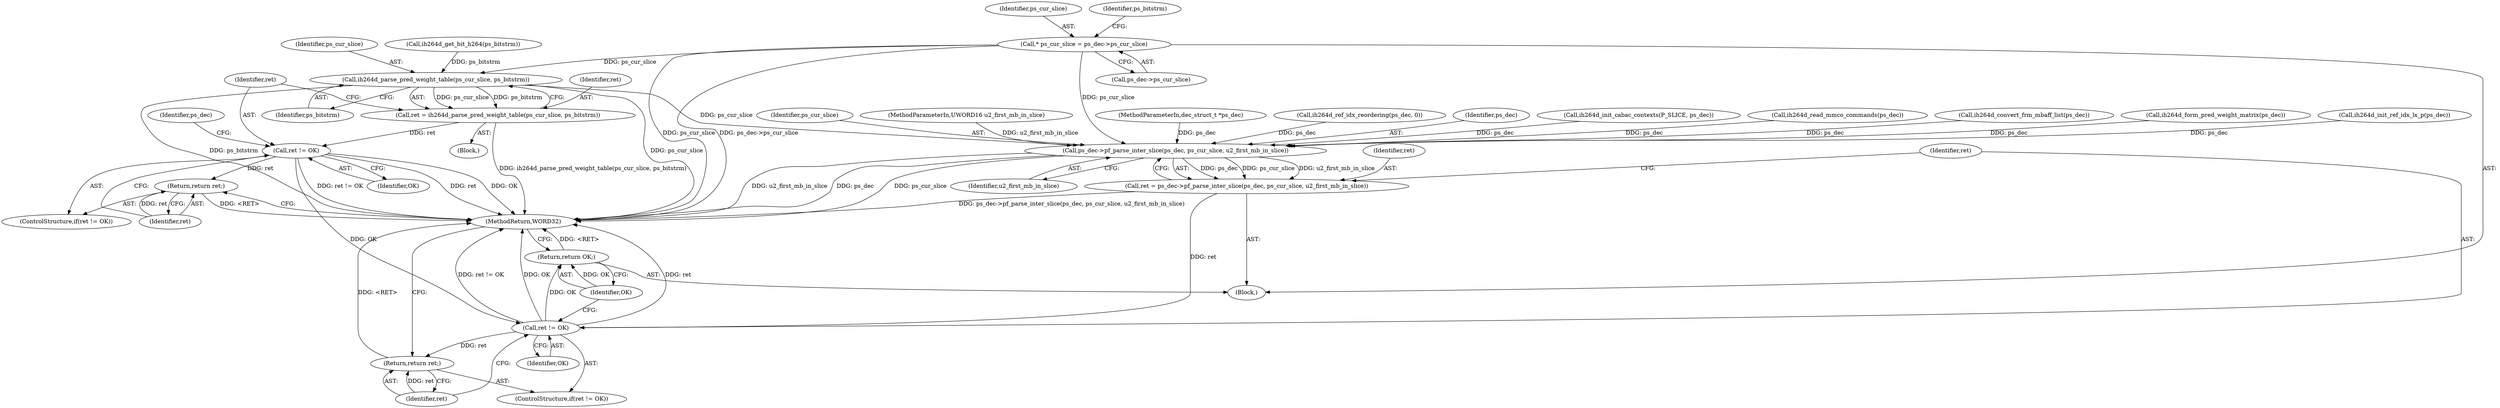 digraph "0_Android_943323f1d9d3dd5c2634deb26cbe72343ca6b3db_2@pointer" {
"1000129" [label="(Call,* ps_cur_slice = ps_dec->ps_cur_slice)"];
"1000659" [label="(Call,ih264d_parse_pred_weight_table(ps_cur_slice, ps_bitstrm))"];
"1000657" [label="(Call,ret = ih264d_parse_pred_weight_table(ps_cur_slice, ps_bitstrm))"];
"1000663" [label="(Call,ret != OK)"];
"1000666" [label="(Return,return ret;)"];
"1001029" [label="(Call,ret != OK)"];
"1001032" [label="(Return,return ret;)"];
"1001034" [label="(Return,return OK;)"];
"1001024" [label="(Call,ps_dec->pf_parse_inter_slice(ps_dec, ps_cur_slice, u2_first_mb_in_slice))"];
"1001022" [label="(Call,ret = ps_dec->pf_parse_inter_slice(ps_dec, ps_cur_slice, u2_first_mb_in_slice))"];
"1000119" [label="(MethodParameterIn,dec_struct_t *ps_dec)"];
"1000382" [label="(Call,ih264d_ref_idx_reordering(ps_dec, 0))"];
"1000129" [label="(Call,* ps_cur_slice = ps_dec->ps_cur_slice)"];
"1000667" [label="(Identifier,ret)"];
"1001025" [label="(Identifier,ps_dec)"];
"1000960" [label="(Call,ih264d_init_cabac_contexts(P_SLICE, ps_dec))"];
"1001034" [label="(Return,return OK;)"];
"1001033" [label="(Identifier,ret)"];
"1001035" [label="(Identifier,OK)"];
"1001030" [label="(Identifier,ret)"];
"1000730" [label="(Call,ih264d_read_mmco_commands(ps_dec))"];
"1000130" [label="(Identifier,ps_cur_slice)"];
"1000711" [label="(Call,ih264d_convert_frm_mbaff_list(ps_dec))"];
"1001036" [label="(MethodReturn,WORD32)"];
"1000664" [label="(Identifier,ret)"];
"1000136" [label="(Identifier,ps_bitstrm)"];
"1000668" [label="(Call,ih264d_form_pred_weight_matrix(ps_dec))"];
"1000656" [label="(Block,)"];
"1000339" [label="(Call,ih264d_init_ref_idx_lx_p(ps_dec))"];
"1000660" [label="(Identifier,ps_cur_slice)"];
"1000299" [label="(Call,ih264d_get_bit_h264(ps_bitstrm))"];
"1000669" [label="(Identifier,ps_dec)"];
"1001026" [label="(Identifier,ps_cur_slice)"];
"1000661" [label="(Identifier,ps_bitstrm)"];
"1000131" [label="(Call,ps_dec->ps_cur_slice)"];
"1000121" [label="(Block,)"];
"1001032" [label="(Return,return ret;)"];
"1001023" [label="(Identifier,ret)"];
"1001028" [label="(ControlStructure,if(ret != OK))"];
"1000658" [label="(Identifier,ret)"];
"1000666" [label="(Return,return ret;)"];
"1000657" [label="(Call,ret = ih264d_parse_pred_weight_table(ps_cur_slice, ps_bitstrm))"];
"1001027" [label="(Identifier,u2_first_mb_in_slice)"];
"1000663" [label="(Call,ret != OK)"];
"1001029" [label="(Call,ret != OK)"];
"1001031" [label="(Identifier,OK)"];
"1001024" [label="(Call,ps_dec->pf_parse_inter_slice(ps_dec, ps_cur_slice, u2_first_mb_in_slice))"];
"1000120" [label="(MethodParameterIn,UWORD16 u2_first_mb_in_slice)"];
"1000665" [label="(Identifier,OK)"];
"1001022" [label="(Call,ret = ps_dec->pf_parse_inter_slice(ps_dec, ps_cur_slice, u2_first_mb_in_slice))"];
"1000662" [label="(ControlStructure,if(ret != OK))"];
"1000659" [label="(Call,ih264d_parse_pred_weight_table(ps_cur_slice, ps_bitstrm))"];
"1000129" -> "1000121"  [label="AST: "];
"1000129" -> "1000131"  [label="CFG: "];
"1000130" -> "1000129"  [label="AST: "];
"1000131" -> "1000129"  [label="AST: "];
"1000136" -> "1000129"  [label="CFG: "];
"1000129" -> "1001036"  [label="DDG: ps_cur_slice"];
"1000129" -> "1001036"  [label="DDG: ps_dec->ps_cur_slice"];
"1000129" -> "1000659"  [label="DDG: ps_cur_slice"];
"1000129" -> "1001024"  [label="DDG: ps_cur_slice"];
"1000659" -> "1000657"  [label="AST: "];
"1000659" -> "1000661"  [label="CFG: "];
"1000660" -> "1000659"  [label="AST: "];
"1000661" -> "1000659"  [label="AST: "];
"1000657" -> "1000659"  [label="CFG: "];
"1000659" -> "1001036"  [label="DDG: ps_cur_slice"];
"1000659" -> "1001036"  [label="DDG: ps_bitstrm"];
"1000659" -> "1000657"  [label="DDG: ps_cur_slice"];
"1000659" -> "1000657"  [label="DDG: ps_bitstrm"];
"1000299" -> "1000659"  [label="DDG: ps_bitstrm"];
"1000659" -> "1001024"  [label="DDG: ps_cur_slice"];
"1000657" -> "1000656"  [label="AST: "];
"1000658" -> "1000657"  [label="AST: "];
"1000664" -> "1000657"  [label="CFG: "];
"1000657" -> "1001036"  [label="DDG: ih264d_parse_pred_weight_table(ps_cur_slice, ps_bitstrm)"];
"1000657" -> "1000663"  [label="DDG: ret"];
"1000663" -> "1000662"  [label="AST: "];
"1000663" -> "1000665"  [label="CFG: "];
"1000664" -> "1000663"  [label="AST: "];
"1000665" -> "1000663"  [label="AST: "];
"1000667" -> "1000663"  [label="CFG: "];
"1000669" -> "1000663"  [label="CFG: "];
"1000663" -> "1001036"  [label="DDG: ret != OK"];
"1000663" -> "1001036"  [label="DDG: ret"];
"1000663" -> "1001036"  [label="DDG: OK"];
"1000663" -> "1000666"  [label="DDG: ret"];
"1000663" -> "1001029"  [label="DDG: OK"];
"1000666" -> "1000662"  [label="AST: "];
"1000666" -> "1000667"  [label="CFG: "];
"1000667" -> "1000666"  [label="AST: "];
"1001036" -> "1000666"  [label="CFG: "];
"1000666" -> "1001036"  [label="DDG: <RET>"];
"1000667" -> "1000666"  [label="DDG: ret"];
"1001029" -> "1001028"  [label="AST: "];
"1001029" -> "1001031"  [label="CFG: "];
"1001030" -> "1001029"  [label="AST: "];
"1001031" -> "1001029"  [label="AST: "];
"1001033" -> "1001029"  [label="CFG: "];
"1001035" -> "1001029"  [label="CFG: "];
"1001029" -> "1001036"  [label="DDG: ret"];
"1001029" -> "1001036"  [label="DDG: ret != OK"];
"1001029" -> "1001036"  [label="DDG: OK"];
"1001022" -> "1001029"  [label="DDG: ret"];
"1001029" -> "1001032"  [label="DDG: ret"];
"1001029" -> "1001034"  [label="DDG: OK"];
"1001032" -> "1001028"  [label="AST: "];
"1001032" -> "1001033"  [label="CFG: "];
"1001033" -> "1001032"  [label="AST: "];
"1001036" -> "1001032"  [label="CFG: "];
"1001032" -> "1001036"  [label="DDG: <RET>"];
"1001033" -> "1001032"  [label="DDG: ret"];
"1001034" -> "1000121"  [label="AST: "];
"1001034" -> "1001035"  [label="CFG: "];
"1001035" -> "1001034"  [label="AST: "];
"1001036" -> "1001034"  [label="CFG: "];
"1001034" -> "1001036"  [label="DDG: <RET>"];
"1001035" -> "1001034"  [label="DDG: OK"];
"1001024" -> "1001022"  [label="AST: "];
"1001024" -> "1001027"  [label="CFG: "];
"1001025" -> "1001024"  [label="AST: "];
"1001026" -> "1001024"  [label="AST: "];
"1001027" -> "1001024"  [label="AST: "];
"1001022" -> "1001024"  [label="CFG: "];
"1001024" -> "1001036"  [label="DDG: ps_cur_slice"];
"1001024" -> "1001036"  [label="DDG: u2_first_mb_in_slice"];
"1001024" -> "1001036"  [label="DDG: ps_dec"];
"1001024" -> "1001022"  [label="DDG: ps_dec"];
"1001024" -> "1001022"  [label="DDG: ps_cur_slice"];
"1001024" -> "1001022"  [label="DDG: u2_first_mb_in_slice"];
"1000382" -> "1001024"  [label="DDG: ps_dec"];
"1000711" -> "1001024"  [label="DDG: ps_dec"];
"1000960" -> "1001024"  [label="DDG: ps_dec"];
"1000730" -> "1001024"  [label="DDG: ps_dec"];
"1000339" -> "1001024"  [label="DDG: ps_dec"];
"1000668" -> "1001024"  [label="DDG: ps_dec"];
"1000119" -> "1001024"  [label="DDG: ps_dec"];
"1000120" -> "1001024"  [label="DDG: u2_first_mb_in_slice"];
"1001022" -> "1000121"  [label="AST: "];
"1001023" -> "1001022"  [label="AST: "];
"1001030" -> "1001022"  [label="CFG: "];
"1001022" -> "1001036"  [label="DDG: ps_dec->pf_parse_inter_slice(ps_dec, ps_cur_slice, u2_first_mb_in_slice)"];
}
